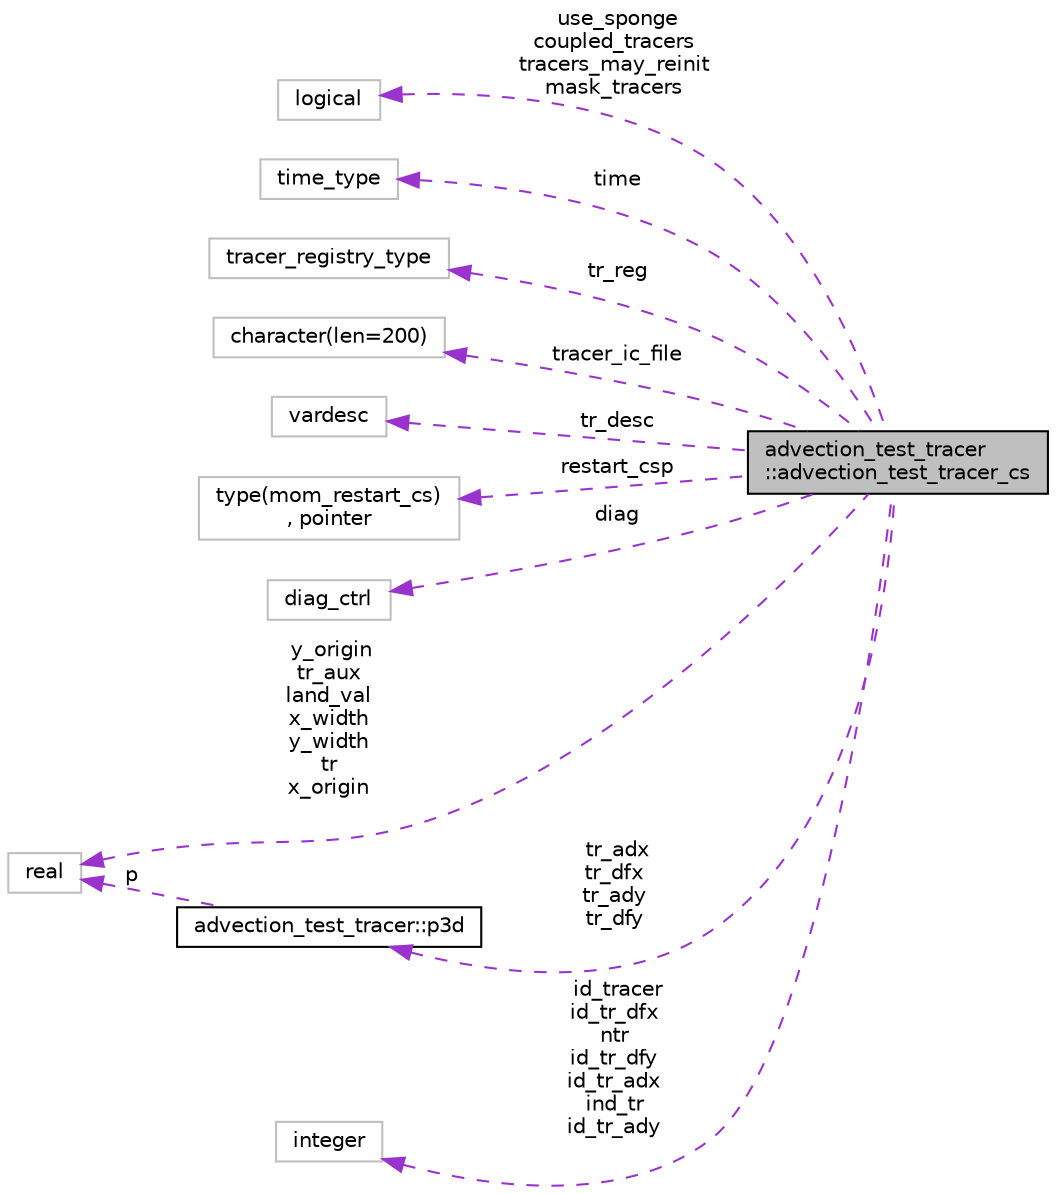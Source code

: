 digraph "advection_test_tracer::advection_test_tracer_cs"
{
 // INTERACTIVE_SVG=YES
  edge [fontname="Helvetica",fontsize="10",labelfontname="Helvetica",labelfontsize="10"];
  node [fontname="Helvetica",fontsize="10",shape=record];
  rankdir="LR";
  Node1 [label="advection_test_tracer\l::advection_test_tracer_cs",height=0.2,width=0.4,color="black", fillcolor="grey75", style="filled", fontcolor="black"];
  Node2 -> Node1 [dir="back",color="darkorchid3",fontsize="10",style="dashed",label=" use_sponge\ncoupled_tracers\ntracers_may_reinit\nmask_tracers" ,fontname="Helvetica"];
  Node2 [label="logical",height=0.2,width=0.4,color="grey75", fillcolor="white", style="filled"];
  Node3 -> Node1 [dir="back",color="darkorchid3",fontsize="10",style="dashed",label=" time" ,fontname="Helvetica"];
  Node3 [label="time_type",height=0.2,width=0.4,color="grey75", fillcolor="white", style="filled"];
  Node4 -> Node1 [dir="back",color="darkorchid3",fontsize="10",style="dashed",label=" tr_reg" ,fontname="Helvetica"];
  Node4 [label="tracer_registry_type",height=0.2,width=0.4,color="grey75", fillcolor="white", style="filled"];
  Node5 -> Node1 [dir="back",color="darkorchid3",fontsize="10",style="dashed",label=" tracer_ic_file" ,fontname="Helvetica"];
  Node5 [label="character(len=200)",height=0.2,width=0.4,color="grey75", fillcolor="white", style="filled"];
  Node6 -> Node1 [dir="back",color="darkorchid3",fontsize="10",style="dashed",label=" tr_desc" ,fontname="Helvetica"];
  Node6 [label="vardesc",height=0.2,width=0.4,color="grey75", fillcolor="white", style="filled"];
  Node7 -> Node1 [dir="back",color="darkorchid3",fontsize="10",style="dashed",label=" restart_csp" ,fontname="Helvetica"];
  Node7 [label="type(mom_restart_cs)\l, pointer",height=0.2,width=0.4,color="grey75", fillcolor="white", style="filled"];
  Node8 -> Node1 [dir="back",color="darkorchid3",fontsize="10",style="dashed",label=" diag" ,fontname="Helvetica"];
  Node8 [label="diag_ctrl",height=0.2,width=0.4,color="grey75", fillcolor="white", style="filled"];
  Node9 -> Node1 [dir="back",color="darkorchid3",fontsize="10",style="dashed",label=" tr_adx\ntr_dfx\ntr_ady\ntr_dfy" ,fontname="Helvetica"];
  Node9 [label="advection_test_tracer::p3d",height=0.2,width=0.4,color="black", fillcolor="white", style="filled",URL="$structadvection__test__tracer_1_1p3d.html"];
  Node10 -> Node9 [dir="back",color="darkorchid3",fontsize="10",style="dashed",label=" p" ,fontname="Helvetica"];
  Node10 [label="real",height=0.2,width=0.4,color="grey75", fillcolor="white", style="filled"];
  Node10 -> Node1 [dir="back",color="darkorchid3",fontsize="10",style="dashed",label=" y_origin\ntr_aux\nland_val\nx_width\ny_width\ntr\nx_origin" ,fontname="Helvetica"];
  Node11 -> Node1 [dir="back",color="darkorchid3",fontsize="10",style="dashed",label=" id_tracer\nid_tr_dfx\nntr\nid_tr_dfy\nid_tr_adx\nind_tr\nid_tr_ady" ,fontname="Helvetica"];
  Node11 [label="integer",height=0.2,width=0.4,color="grey75", fillcolor="white", style="filled"];
}
